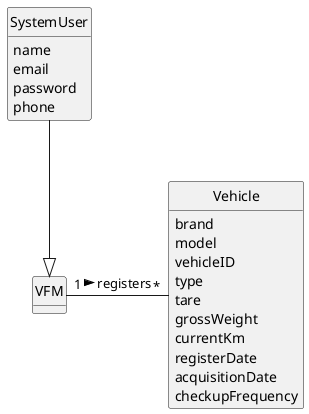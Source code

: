 @startuml
skinparam monochrome true
skinparam packageStyle rectangle
skinparam shadowing false

'left to right direction

skinparam classAttributeIconSize 0

hide circle
hide methods

class SystemUser {
    name
    email
    password
    phone

}
class Vehicle {
   brand
   model
   vehicleID
   type
   tare
   grossWeight
   currentKm
   registerDate
   acquisitionDate
   checkupFrequency
}


class VFM{

}


VFM "1" - "*" Vehicle: registers >
SystemUser --|> VFM
@enduml
